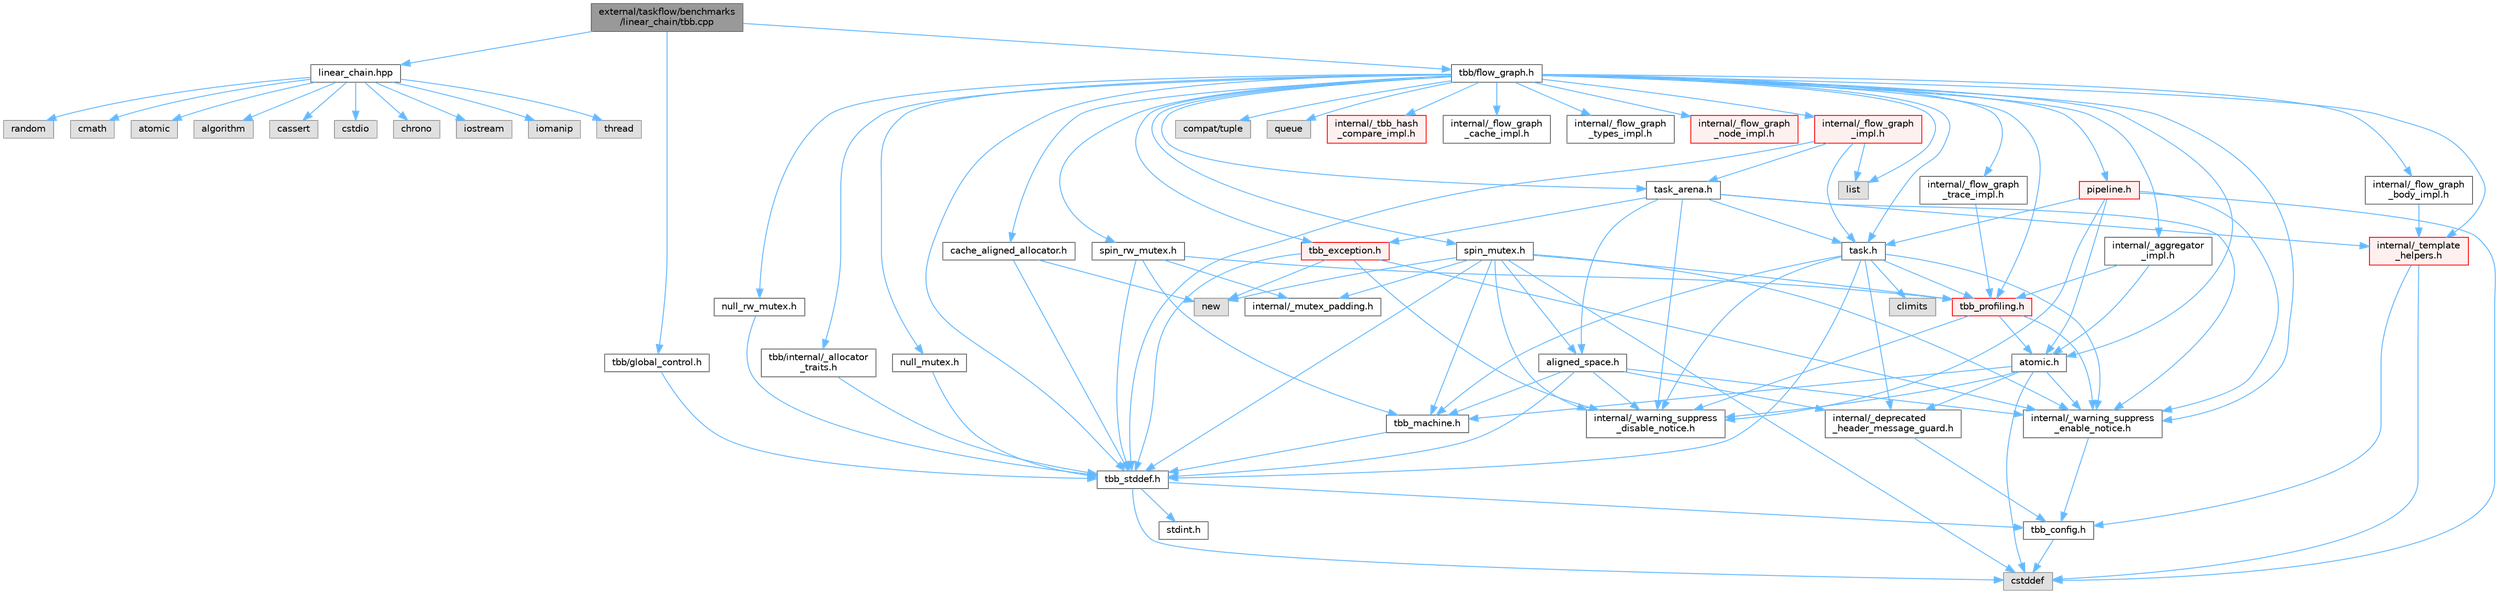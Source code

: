 digraph "external/taskflow/benchmarks/linear_chain/tbb.cpp"
{
 // LATEX_PDF_SIZE
  bgcolor="transparent";
  edge [fontname=Helvetica,fontsize=10,labelfontname=Helvetica,labelfontsize=10];
  node [fontname=Helvetica,fontsize=10,shape=box,height=0.2,width=0.4];
  Node1 [id="Node000001",label="external/taskflow/benchmarks\l/linear_chain/tbb.cpp",height=0.2,width=0.4,color="gray40", fillcolor="grey60", style="filled", fontcolor="black",tooltip=" "];
  Node1 -> Node2 [id="edge1_Node000001_Node000002",color="steelblue1",style="solid",tooltip=" "];
  Node2 [id="Node000002",label="linear_chain.hpp",height=0.2,width=0.4,color="grey40", fillcolor="white", style="filled",URL="$linear__chain_8hpp.html",tooltip=" "];
  Node2 -> Node3 [id="edge2_Node000002_Node000003",color="steelblue1",style="solid",tooltip=" "];
  Node3 [id="Node000003",label="algorithm",height=0.2,width=0.4,color="grey60", fillcolor="#E0E0E0", style="filled",tooltip=" "];
  Node2 -> Node4 [id="edge3_Node000002_Node000004",color="steelblue1",style="solid",tooltip=" "];
  Node4 [id="Node000004",label="cassert",height=0.2,width=0.4,color="grey60", fillcolor="#E0E0E0", style="filled",tooltip=" "];
  Node2 -> Node5 [id="edge4_Node000002_Node000005",color="steelblue1",style="solid",tooltip=" "];
  Node5 [id="Node000005",label="cstdio",height=0.2,width=0.4,color="grey60", fillcolor="#E0E0E0", style="filled",tooltip=" "];
  Node2 -> Node6 [id="edge5_Node000002_Node000006",color="steelblue1",style="solid",tooltip=" "];
  Node6 [id="Node000006",label="chrono",height=0.2,width=0.4,color="grey60", fillcolor="#E0E0E0", style="filled",tooltip=" "];
  Node2 -> Node7 [id="edge6_Node000002_Node000007",color="steelblue1",style="solid",tooltip=" "];
  Node7 [id="Node000007",label="iostream",height=0.2,width=0.4,color="grey60", fillcolor="#E0E0E0", style="filled",tooltip=" "];
  Node2 -> Node8 [id="edge7_Node000002_Node000008",color="steelblue1",style="solid",tooltip=" "];
  Node8 [id="Node000008",label="iomanip",height=0.2,width=0.4,color="grey60", fillcolor="#E0E0E0", style="filled",tooltip=" "];
  Node2 -> Node9 [id="edge8_Node000002_Node000009",color="steelblue1",style="solid",tooltip=" "];
  Node9 [id="Node000009",label="thread",height=0.2,width=0.4,color="grey60", fillcolor="#E0E0E0", style="filled",tooltip=" "];
  Node2 -> Node10 [id="edge9_Node000002_Node000010",color="steelblue1",style="solid",tooltip=" "];
  Node10 [id="Node000010",label="random",height=0.2,width=0.4,color="grey60", fillcolor="#E0E0E0", style="filled",tooltip=" "];
  Node2 -> Node11 [id="edge10_Node000002_Node000011",color="steelblue1",style="solid",tooltip=" "];
  Node11 [id="Node000011",label="cmath",height=0.2,width=0.4,color="grey60", fillcolor="#E0E0E0", style="filled",tooltip=" "];
  Node2 -> Node12 [id="edge11_Node000002_Node000012",color="steelblue1",style="solid",tooltip=" "];
  Node12 [id="Node000012",label="atomic",height=0.2,width=0.4,color="grey60", fillcolor="#E0E0E0", style="filled",tooltip=" "];
  Node1 -> Node13 [id="edge12_Node000001_Node000013",color="steelblue1",style="solid",tooltip=" "];
  Node13 [id="Node000013",label="tbb/global_control.h",height=0.2,width=0.4,color="grey40", fillcolor="white", style="filled",URL="$global__control_8h.html",tooltip=" "];
  Node13 -> Node14 [id="edge13_Node000013_Node000014",color="steelblue1",style="solid",tooltip=" "];
  Node14 [id="Node000014",label="tbb_stddef.h",height=0.2,width=0.4,color="grey40", fillcolor="white", style="filled",URL="$tbb__stddef_8h.html",tooltip=" "];
  Node14 -> Node15 [id="edge14_Node000014_Node000015",color="steelblue1",style="solid",tooltip=" "];
  Node15 [id="Node000015",label="tbb_config.h",height=0.2,width=0.4,color="grey40", fillcolor="white", style="filled",URL="$tbb__config_8h.html",tooltip=" "];
  Node15 -> Node16 [id="edge15_Node000015_Node000016",color="steelblue1",style="solid",tooltip=" "];
  Node16 [id="Node000016",label="cstddef",height=0.2,width=0.4,color="grey60", fillcolor="#E0E0E0", style="filled",tooltip=" "];
  Node14 -> Node16 [id="edge16_Node000014_Node000016",color="steelblue1",style="solid",tooltip=" "];
  Node14 -> Node17 [id="edge17_Node000014_Node000017",color="steelblue1",style="solid",tooltip=" "];
  Node17 [id="Node000017",label="stdint.h",height=0.2,width=0.4,color="grey40", fillcolor="white", style="filled",URL="$stdint_8h.html",tooltip=" "];
  Node1 -> Node18 [id="edge18_Node000001_Node000018",color="steelblue1",style="solid",tooltip=" "];
  Node18 [id="Node000018",label="tbb/flow_graph.h",height=0.2,width=0.4,color="grey40", fillcolor="white", style="filled",URL="$flow__graph_8h.html",tooltip="The graph related classes and functions"];
  Node18 -> Node19 [id="edge19_Node000018_Node000019",color="steelblue1",style="solid",tooltip=" "];
  Node19 [id="Node000019",label="internal/_warning_suppress\l_enable_notice.h",height=0.2,width=0.4,color="grey40", fillcolor="white", style="filled",URL="$__warning__suppress__enable__notice_8h.html",tooltip=" "];
  Node19 -> Node15 [id="edge20_Node000019_Node000015",color="steelblue1",style="solid",tooltip=" "];
  Node18 -> Node14 [id="edge21_Node000018_Node000014",color="steelblue1",style="solid",tooltip=" "];
  Node18 -> Node20 [id="edge22_Node000018_Node000020",color="steelblue1",style="solid",tooltip=" "];
  Node20 [id="Node000020",label="atomic.h",height=0.2,width=0.4,color="grey40", fillcolor="white", style="filled",URL="$external_2taskflow_23rd-party_2tbb_2include_2tbb_2atomic_8h.html",tooltip=" "];
  Node20 -> Node21 [id="edge23_Node000020_Node000021",color="steelblue1",style="solid",tooltip=" "];
  Node21 [id="Node000021",label="internal/_deprecated\l_header_message_guard.h",height=0.2,width=0.4,color="grey40", fillcolor="white", style="filled",URL="$__deprecated__header__message__guard_8h.html",tooltip=" "];
  Node21 -> Node15 [id="edge24_Node000021_Node000015",color="steelblue1",style="solid",tooltip=" "];
  Node20 -> Node19 [id="edge25_Node000020_Node000019",color="steelblue1",style="solid",tooltip=" "];
  Node20 -> Node16 [id="edge26_Node000020_Node000016",color="steelblue1",style="solid",tooltip=" "];
  Node20 -> Node22 [id="edge27_Node000020_Node000022",color="steelblue1",style="solid",tooltip=" "];
  Node22 [id="Node000022",label="tbb_machine.h",height=0.2,width=0.4,color="grey40", fillcolor="white", style="filled",URL="$tbb__machine_8h.html",tooltip=" "];
  Node22 -> Node14 [id="edge28_Node000022_Node000014",color="steelblue1",style="solid",tooltip=" "];
  Node20 -> Node23 [id="edge29_Node000020_Node000023",color="steelblue1",style="solid",tooltip=" "];
  Node23 [id="Node000023",label="internal/_warning_suppress\l_disable_notice.h",height=0.2,width=0.4,color="grey40", fillcolor="white", style="filled",URL="$__warning__suppress__disable__notice_8h.html",tooltip=" "];
  Node18 -> Node24 [id="edge30_Node000018_Node000024",color="steelblue1",style="solid",tooltip=" "];
  Node24 [id="Node000024",label="spin_mutex.h",height=0.2,width=0.4,color="grey40", fillcolor="white", style="filled",URL="$external_2taskflow_23rd-party_2tbb_2include_2tbb_2spin__mutex_8h.html",tooltip=" "];
  Node24 -> Node19 [id="edge31_Node000024_Node000019",color="steelblue1",style="solid",tooltip=" "];
  Node24 -> Node16 [id="edge32_Node000024_Node000016",color="steelblue1",style="solid",tooltip=" "];
  Node24 -> Node25 [id="edge33_Node000024_Node000025",color="steelblue1",style="solid",tooltip=" "];
  Node25 [id="Node000025",label="new",height=0.2,width=0.4,color="grey60", fillcolor="#E0E0E0", style="filled",tooltip=" "];
  Node24 -> Node26 [id="edge34_Node000024_Node000026",color="steelblue1",style="solid",tooltip=" "];
  Node26 [id="Node000026",label="aligned_space.h",height=0.2,width=0.4,color="grey40", fillcolor="white", style="filled",URL="$aligned__space_8h.html",tooltip=" "];
  Node26 -> Node21 [id="edge35_Node000026_Node000021",color="steelblue1",style="solid",tooltip=" "];
  Node26 -> Node19 [id="edge36_Node000026_Node000019",color="steelblue1",style="solid",tooltip=" "];
  Node26 -> Node14 [id="edge37_Node000026_Node000014",color="steelblue1",style="solid",tooltip=" "];
  Node26 -> Node22 [id="edge38_Node000026_Node000022",color="steelblue1",style="solid",tooltip=" "];
  Node26 -> Node23 [id="edge39_Node000026_Node000023",color="steelblue1",style="solid",tooltip=" "];
  Node24 -> Node14 [id="edge40_Node000024_Node000014",color="steelblue1",style="solid",tooltip=" "];
  Node24 -> Node22 [id="edge41_Node000024_Node000022",color="steelblue1",style="solid",tooltip=" "];
  Node24 -> Node27 [id="edge42_Node000024_Node000027",color="steelblue1",style="solid",tooltip=" "];
  Node27 [id="Node000027",label="tbb_profiling.h",height=0.2,width=0.4,color="red", fillcolor="#FFF0F0", style="filled",URL="$tbb__profiling_8h.html",tooltip=" "];
  Node27 -> Node19 [id="edge43_Node000027_Node000019",color="steelblue1",style="solid",tooltip=" "];
  Node27 -> Node20 [id="edge44_Node000027_Node000020",color="steelblue1",style="solid",tooltip=" "];
  Node27 -> Node23 [id="edge45_Node000027_Node000023",color="steelblue1",style="solid",tooltip=" "];
  Node24 -> Node29 [id="edge46_Node000024_Node000029",color="steelblue1",style="solid",tooltip=" "];
  Node29 [id="Node000029",label="internal/_mutex_padding.h",height=0.2,width=0.4,color="grey40", fillcolor="white", style="filled",URL="$__mutex__padding_8h.html",tooltip=" "];
  Node24 -> Node23 [id="edge47_Node000024_Node000023",color="steelblue1",style="solid",tooltip=" "];
  Node18 -> Node30 [id="edge48_Node000018_Node000030",color="steelblue1",style="solid",tooltip=" "];
  Node30 [id="Node000030",label="null_mutex.h",height=0.2,width=0.4,color="grey40", fillcolor="white", style="filled",URL="$external_2taskflow_23rd-party_2tbb_2include_2tbb_2null__mutex_8h.html",tooltip=" "];
  Node30 -> Node14 [id="edge49_Node000030_Node000014",color="steelblue1",style="solid",tooltip=" "];
  Node18 -> Node31 [id="edge50_Node000018_Node000031",color="steelblue1",style="solid",tooltip=" "];
  Node31 [id="Node000031",label="spin_rw_mutex.h",height=0.2,width=0.4,color="grey40", fillcolor="white", style="filled",URL="$spin__rw__mutex_8h.html",tooltip=" "];
  Node31 -> Node14 [id="edge51_Node000031_Node000014",color="steelblue1",style="solid",tooltip=" "];
  Node31 -> Node22 [id="edge52_Node000031_Node000022",color="steelblue1",style="solid",tooltip=" "];
  Node31 -> Node27 [id="edge53_Node000031_Node000027",color="steelblue1",style="solid",tooltip=" "];
  Node31 -> Node29 [id="edge54_Node000031_Node000029",color="steelblue1",style="solid",tooltip=" "];
  Node18 -> Node32 [id="edge55_Node000018_Node000032",color="steelblue1",style="solid",tooltip=" "];
  Node32 [id="Node000032",label="null_rw_mutex.h",height=0.2,width=0.4,color="grey40", fillcolor="white", style="filled",URL="$null__rw__mutex_8h.html",tooltip=" "];
  Node32 -> Node14 [id="edge56_Node000032_Node000014",color="steelblue1",style="solid",tooltip=" "];
  Node18 -> Node33 [id="edge57_Node000018_Node000033",color="steelblue1",style="solid",tooltip=" "];
  Node33 [id="Node000033",label="task.h",height=0.2,width=0.4,color="grey40", fillcolor="white", style="filled",URL="$task_8h.html",tooltip=" "];
  Node33 -> Node21 [id="edge58_Node000033_Node000021",color="steelblue1",style="solid",tooltip=" "];
  Node33 -> Node19 [id="edge59_Node000033_Node000019",color="steelblue1",style="solid",tooltip=" "];
  Node33 -> Node14 [id="edge60_Node000033_Node000014",color="steelblue1",style="solid",tooltip=" "];
  Node33 -> Node22 [id="edge61_Node000033_Node000022",color="steelblue1",style="solid",tooltip=" "];
  Node33 -> Node27 [id="edge62_Node000033_Node000027",color="steelblue1",style="solid",tooltip=" "];
  Node33 -> Node34 [id="edge63_Node000033_Node000034",color="steelblue1",style="solid",tooltip=" "];
  Node34 [id="Node000034",label="climits",height=0.2,width=0.4,color="grey60", fillcolor="#E0E0E0", style="filled",tooltip=" "];
  Node33 -> Node23 [id="edge64_Node000033_Node000023",color="steelblue1",style="solid",tooltip=" "];
  Node18 -> Node35 [id="edge65_Node000018_Node000035",color="steelblue1",style="solid",tooltip=" "];
  Node35 [id="Node000035",label="cache_aligned_allocator.h",height=0.2,width=0.4,color="grey40", fillcolor="white", style="filled",URL="$cache__aligned__allocator_8h.html",tooltip=" "];
  Node35 -> Node25 [id="edge66_Node000035_Node000025",color="steelblue1",style="solid",tooltip=" "];
  Node35 -> Node14 [id="edge67_Node000035_Node000014",color="steelblue1",style="solid",tooltip=" "];
  Node18 -> Node36 [id="edge68_Node000018_Node000036",color="steelblue1",style="solid",tooltip=" "];
  Node36 [id="Node000036",label="tbb_exception.h",height=0.2,width=0.4,color="red", fillcolor="#FFF0F0", style="filled",URL="$tbb__exception_8h.html",tooltip=" "];
  Node36 -> Node19 [id="edge69_Node000036_Node000019",color="steelblue1",style="solid",tooltip=" "];
  Node36 -> Node14 [id="edge70_Node000036_Node000014",color="steelblue1",style="solid",tooltip=" "];
  Node36 -> Node25 [id="edge71_Node000036_Node000025",color="steelblue1",style="solid",tooltip=" "];
  Node36 -> Node23 [id="edge72_Node000036_Node000023",color="steelblue1",style="solid",tooltip=" "];
  Node18 -> Node42 [id="edge73_Node000018_Node000042",color="steelblue1",style="solid",tooltip=" "];
  Node42 [id="Node000042",label="pipeline.h",height=0.2,width=0.4,color="red", fillcolor="#FFF0F0", style="filled",URL="$pipeline_8h.html",tooltip=" "];
  Node42 -> Node19 [id="edge74_Node000042_Node000019",color="steelblue1",style="solid",tooltip=" "];
  Node42 -> Node20 [id="edge75_Node000042_Node000020",color="steelblue1",style="solid",tooltip=" "];
  Node42 -> Node33 [id="edge76_Node000042_Node000033",color="steelblue1",style="solid",tooltip=" "];
  Node42 -> Node16 [id="edge77_Node000042_Node000016",color="steelblue1",style="solid",tooltip=" "];
  Node42 -> Node23 [id="edge78_Node000042_Node000023",color="steelblue1",style="solid",tooltip=" "];
  Node18 -> Node43 [id="edge79_Node000018_Node000043",color="steelblue1",style="solid",tooltip=" "];
  Node43 [id="Node000043",label="internal/_template\l_helpers.h",height=0.2,width=0.4,color="red", fillcolor="#FFF0F0", style="filled",URL="$__template__helpers_8h.html",tooltip=" "];
  Node43 -> Node16 [id="edge80_Node000043_Node000016",color="steelblue1",style="solid",tooltip=" "];
  Node43 -> Node15 [id="edge81_Node000043_Node000015",color="steelblue1",style="solid",tooltip=" "];
  Node18 -> Node45 [id="edge82_Node000018_Node000045",color="steelblue1",style="solid",tooltip=" "];
  Node45 [id="Node000045",label="internal/_aggregator\l_impl.h",height=0.2,width=0.4,color="grey40", fillcolor="white", style="filled",URL="$__aggregator__impl_8h.html",tooltip=" "];
  Node45 -> Node20 [id="edge83_Node000045_Node000020",color="steelblue1",style="solid",tooltip=" "];
  Node45 -> Node27 [id="edge84_Node000045_Node000027",color="steelblue1",style="solid",tooltip=" "];
  Node18 -> Node46 [id="edge85_Node000018_Node000046",color="steelblue1",style="solid",tooltip=" "];
  Node46 [id="Node000046",label="tbb/internal/_allocator\l_traits.h",height=0.2,width=0.4,color="grey40", fillcolor="white", style="filled",URL="$__allocator__traits_8h.html",tooltip=" "];
  Node46 -> Node14 [id="edge86_Node000046_Node000014",color="steelblue1",style="solid",tooltip=" "];
  Node18 -> Node27 [id="edge87_Node000018_Node000027",color="steelblue1",style="solid",tooltip=" "];
  Node18 -> Node47 [id="edge88_Node000018_Node000047",color="steelblue1",style="solid",tooltip=" "];
  Node47 [id="Node000047",label="task_arena.h",height=0.2,width=0.4,color="grey40", fillcolor="white", style="filled",URL="$task__arena_8h.html",tooltip=" "];
  Node47 -> Node19 [id="edge89_Node000047_Node000019",color="steelblue1",style="solid",tooltip=" "];
  Node47 -> Node33 [id="edge90_Node000047_Node000033",color="steelblue1",style="solid",tooltip=" "];
  Node47 -> Node36 [id="edge91_Node000047_Node000036",color="steelblue1",style="solid",tooltip=" "];
  Node47 -> Node43 [id="edge92_Node000047_Node000043",color="steelblue1",style="solid",tooltip=" "];
  Node47 -> Node26 [id="edge93_Node000047_Node000026",color="steelblue1",style="solid",tooltip=" "];
  Node47 -> Node23 [id="edge94_Node000047_Node000023",color="steelblue1",style="solid",tooltip=" "];
  Node18 -> Node48 [id="edge95_Node000018_Node000048",color="steelblue1",style="solid",tooltip=" "];
  Node48 [id="Node000048",label="compat/tuple",height=0.2,width=0.4,color="grey60", fillcolor="#E0E0E0", style="filled",tooltip=" "];
  Node18 -> Node49 [id="edge96_Node000018_Node000049",color="steelblue1",style="solid",tooltip=" "];
  Node49 [id="Node000049",label="list",height=0.2,width=0.4,color="grey60", fillcolor="#E0E0E0", style="filled",tooltip=" "];
  Node18 -> Node50 [id="edge97_Node000018_Node000050",color="steelblue1",style="solid",tooltip=" "];
  Node50 [id="Node000050",label="queue",height=0.2,width=0.4,color="grey60", fillcolor="#E0E0E0", style="filled",tooltip=" "];
  Node18 -> Node51 [id="edge98_Node000018_Node000051",color="steelblue1",style="solid",tooltip=" "];
  Node51 [id="Node000051",label="internal/_flow_graph\l_impl.h",height=0.2,width=0.4,color="red", fillcolor="#FFF0F0", style="filled",URL="$__flow__graph__impl_8h.html",tooltip=" "];
  Node51 -> Node14 [id="edge99_Node000051_Node000014",color="steelblue1",style="solid",tooltip=" "];
  Node51 -> Node33 [id="edge100_Node000051_Node000033",color="steelblue1",style="solid",tooltip=" "];
  Node51 -> Node47 [id="edge101_Node000051_Node000047",color="steelblue1",style="solid",tooltip=" "];
  Node51 -> Node49 [id="edge102_Node000051_Node000049",color="steelblue1",style="solid",tooltip=" "];
  Node18 -> Node53 [id="edge103_Node000018_Node000053",color="steelblue1",style="solid",tooltip=" "];
  Node53 [id="Node000053",label="internal/_flow_graph\l_trace_impl.h",height=0.2,width=0.4,color="grey40", fillcolor="white", style="filled",URL="$__flow__graph__trace__impl_8h.html",tooltip=" "];
  Node53 -> Node27 [id="edge104_Node000053_Node000027",color="steelblue1",style="solid",tooltip=" "];
  Node18 -> Node54 [id="edge105_Node000018_Node000054",color="steelblue1",style="solid",tooltip=" "];
  Node54 [id="Node000054",label="internal/_tbb_hash\l_compare_impl.h",height=0.2,width=0.4,color="red", fillcolor="#FFF0F0", style="filled",URL="$__tbb__hash__compare__impl_8h.html",tooltip=" "];
  Node18 -> Node55 [id="edge106_Node000018_Node000055",color="steelblue1",style="solid",tooltip=" "];
  Node55 [id="Node000055",label="internal/_flow_graph\l_body_impl.h",height=0.2,width=0.4,color="grey40", fillcolor="white", style="filled",URL="$__flow__graph__body__impl_8h.html",tooltip=" "];
  Node55 -> Node43 [id="edge107_Node000055_Node000043",color="steelblue1",style="solid",tooltip=" "];
  Node18 -> Node56 [id="edge108_Node000018_Node000056",color="steelblue1",style="solid",tooltip=" "];
  Node56 [id="Node000056",label="internal/_flow_graph\l_cache_impl.h",height=0.2,width=0.4,color="grey40", fillcolor="white", style="filled",URL="$__flow__graph__cache__impl_8h.html",tooltip=" "];
  Node18 -> Node57 [id="edge109_Node000018_Node000057",color="steelblue1",style="solid",tooltip=" "];
  Node57 [id="Node000057",label="internal/_flow_graph\l_types_impl.h",height=0.2,width=0.4,color="grey40", fillcolor="white", style="filled",URL="$__flow__graph__types__impl_8h.html",tooltip=" "];
  Node18 -> Node58 [id="edge110_Node000018_Node000058",color="steelblue1",style="solid",tooltip=" "];
  Node58 [id="Node000058",label="internal/_flow_graph\l_node_impl.h",height=0.2,width=0.4,color="red", fillcolor="#FFF0F0", style="filled",URL="$__flow__graph__node__impl_8h.html",tooltip=" "];
}
